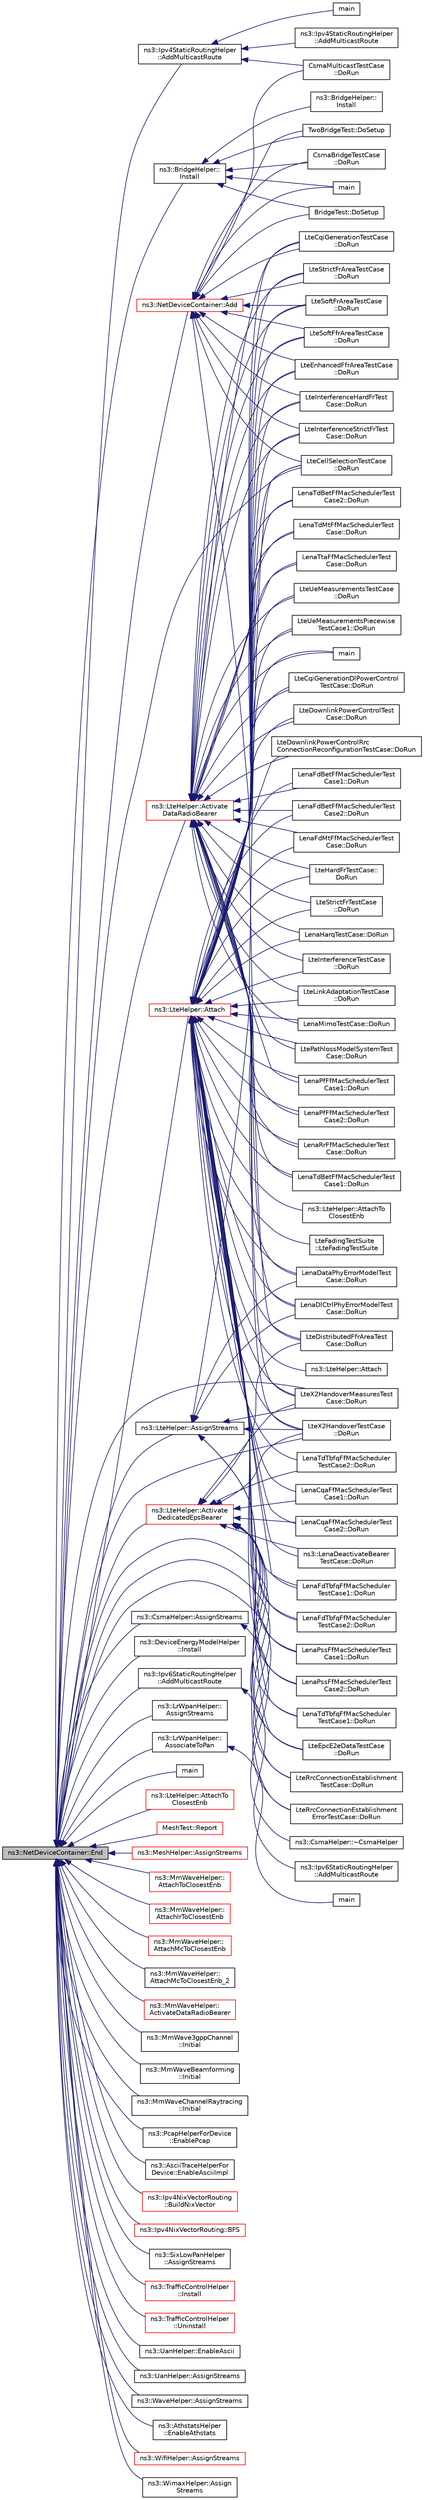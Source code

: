 digraph "ns3::NetDeviceContainer::End"
{
  edge [fontname="Helvetica",fontsize="10",labelfontname="Helvetica",labelfontsize="10"];
  node [fontname="Helvetica",fontsize="10",shape=record];
  rankdir="LR";
  Node1 [label="ns3::NetDeviceContainer::End",height=0.2,width=0.4,color="black", fillcolor="grey75", style="filled", fontcolor="black"];
  Node1 -> Node2 [dir="back",color="midnightblue",fontsize="10",style="solid"];
  Node2 [label="ns3::BridgeHelper::\lInstall",height=0.2,width=0.4,color="black", fillcolor="white", style="filled",URL="$d5/d19/classns3_1_1BridgeHelper.html#aba53f6381b7adda00d9163840b072fa6"];
  Node2 -> Node3 [dir="back",color="midnightblue",fontsize="10",style="solid"];
  Node3 [label="main",height=0.2,width=0.4,color="black", fillcolor="white", style="filled",URL="$d0/d88/csma-bridge-one-hop_8cc.html#a0ddf1224851353fc92bfbff6f499fa97"];
  Node2 -> Node4 [dir="back",color="midnightblue",fontsize="10",style="solid"];
  Node4 [label="ns3::BridgeHelper::\lInstall",height=0.2,width=0.4,color="black", fillcolor="white", style="filled",URL="$d5/d19/classns3_1_1BridgeHelper.html#af7ce2cef48c2beb4b280d74f22663b6c"];
  Node2 -> Node5 [dir="back",color="midnightblue",fontsize="10",style="solid"];
  Node5 [label="BridgeTest::DoSetup",height=0.2,width=0.4,color="black", fillcolor="white", style="filled",URL="$d8/d8a/classBridgeTest.html#a4d88ad6e9248541478917f836cf52b78",tooltip="Implementation to do any local setup required for this TestCase. "];
  Node2 -> Node6 [dir="back",color="midnightblue",fontsize="10",style="solid"];
  Node6 [label="TwoBridgeTest::DoSetup",height=0.2,width=0.4,color="black", fillcolor="white", style="filled",URL="$d9/d58/classTwoBridgeTest.html#aeff92a896b2e27f3eba2dcefd50b5f69",tooltip="Implementation to do any local setup required for this TestCase. "];
  Node2 -> Node7 [dir="back",color="midnightblue",fontsize="10",style="solid"];
  Node7 [label="CsmaBridgeTestCase\l::DoRun",height=0.2,width=0.4,color="black", fillcolor="white", style="filled",URL="$db/d8b/classCsmaBridgeTestCase.html#a418aed79734ecaf7b1d0be507ff3d580",tooltip="Implementation to actually run this TestCase. "];
  Node1 -> Node8 [dir="back",color="midnightblue",fontsize="10",style="solid"];
  Node8 [label="ns3::CsmaHelper::AssignStreams",height=0.2,width=0.4,color="black", fillcolor="white", style="filled",URL="$d9/dbd/classns3_1_1CsmaHelper.html#aa1035ef9d1962a37b9c1f3535a5b1491"];
  Node8 -> Node9 [dir="back",color="midnightblue",fontsize="10",style="solid"];
  Node9 [label="ns3::CsmaHelper::~CsmaHelper",height=0.2,width=0.4,color="black", fillcolor="white", style="filled",URL="$d9/dbd/classns3_1_1CsmaHelper.html#a23c9e7b9cdf983cabc9a6783c340f49e"];
  Node1 -> Node10 [dir="back",color="midnightblue",fontsize="10",style="solid"];
  Node10 [label="ns3::DeviceEnergyModelHelper\l::Install",height=0.2,width=0.4,color="black", fillcolor="white", style="filled",URL="$d5/d68/classns3_1_1DeviceEnergyModelHelper.html#a11fe4216c2fdf2442cf2109b9e5eee21"];
  Node1 -> Node11 [dir="back",color="midnightblue",fontsize="10",style="solid"];
  Node11 [label="ns3::Ipv4StaticRoutingHelper\l::AddMulticastRoute",height=0.2,width=0.4,color="black", fillcolor="white", style="filled",URL="$d5/d6c/classns3_1_1Ipv4StaticRoutingHelper.html#aa8d55f28361e24aefb961fe2eddc2192",tooltip="Add a multicast route to a node and net device using explicit Ptr<Node> and Ptr<NetDevice> ..."];
  Node11 -> Node12 [dir="back",color="midnightblue",fontsize="10",style="solid"];
  Node12 [label="main",height=0.2,width=0.4,color="black", fillcolor="white", style="filled",URL="$dd/dac/csma-multicast_8cc.html#a0ddf1224851353fc92bfbff6f499fa97"];
  Node11 -> Node13 [dir="back",color="midnightblue",fontsize="10",style="solid"];
  Node13 [label="ns3::Ipv4StaticRoutingHelper\l::AddMulticastRoute",height=0.2,width=0.4,color="black", fillcolor="white", style="filled",URL="$d5/d6c/classns3_1_1Ipv4StaticRoutingHelper.html#a8f1c020b21aedf9fd8effcef3940b0f0",tooltip="Add a multicast route to a node and device using a Ptr<Node> and a name string previously associated ..."];
  Node11 -> Node14 [dir="back",color="midnightblue",fontsize="10",style="solid"];
  Node14 [label="CsmaMulticastTestCase\l::DoRun",height=0.2,width=0.4,color="black", fillcolor="white", style="filled",URL="$df/d8a/classCsmaMulticastTestCase.html#a1251df8e18b5cc31f4aa6f88bda7ffd5",tooltip="Implementation to actually run this TestCase. "];
  Node1 -> Node15 [dir="back",color="midnightblue",fontsize="10",style="solid"];
  Node15 [label="ns3::Ipv6StaticRoutingHelper\l::AddMulticastRoute",height=0.2,width=0.4,color="black", fillcolor="white", style="filled",URL="$d1/d76/classns3_1_1Ipv6StaticRoutingHelper.html#a65007098b4ba329479010f5bbba3eb90",tooltip="Add a multicast route to a node and net device using explicit Ptr<Node> and Ptr<NetDevice> ..."];
  Node15 -> Node16 [dir="back",color="midnightblue",fontsize="10",style="solid"];
  Node16 [label="ns3::Ipv6StaticRoutingHelper\l::AddMulticastRoute",height=0.2,width=0.4,color="black", fillcolor="white", style="filled",URL="$d1/d76/classns3_1_1Ipv6StaticRoutingHelper.html#a0712124ec79872a665e3532d43c1e640",tooltip="Add a multicast route to a node and device using a Ptr<Node> and a name string previously associated ..."];
  Node1 -> Node17 [dir="back",color="midnightblue",fontsize="10",style="solid"];
  Node17 [label="ns3::LrWpanHelper::\lAssignStreams",height=0.2,width=0.4,color="black", fillcolor="white", style="filled",URL="$d7/de8/classns3_1_1LrWpanHelper.html#ac1d1e4e6c469b77f40a54a452f2d8edc"];
  Node1 -> Node18 [dir="back",color="midnightblue",fontsize="10",style="solid"];
  Node18 [label="ns3::LrWpanHelper::\lAssociateToPan",height=0.2,width=0.4,color="black", fillcolor="white", style="filled",URL="$d7/de8/classns3_1_1LrWpanHelper.html#a3721e2624f82dfe56f03f1764afe3a07",tooltip="Associate the nodes to the same PAN. "];
  Node18 -> Node19 [dir="back",color="midnightblue",fontsize="10",style="solid"];
  Node19 [label="main",height=0.2,width=0.4,color="black", fillcolor="white", style="filled",URL="$d5/d7d/example-ping-lr-wpan_8cc.html#a3c04138a5bfe5d72780bb7e82a18e627"];
  Node1 -> Node20 [dir="back",color="midnightblue",fontsize="10",style="solid"];
  Node20 [label="main",height=0.2,width=0.4,color="black", fillcolor="white", style="filled",URL="$da/d10/lena-dual-stripe_8cc.html#a0ddf1224851353fc92bfbff6f499fa97"];
  Node1 -> Node21 [dir="back",color="midnightblue",fontsize="10",style="solid"];
  Node21 [label="ns3::LteHelper::Attach",height=0.2,width=0.4,color="red", fillcolor="white", style="filled",URL="$d6/d63/classns3_1_1LteHelper.html#a9466743f826aa2652a87907b7f0a1c87",tooltip="Enables automatic attachment of a set of UE devices to a suitable cell using Idle mode initial cell s..."];
  Node21 -> Node22 [dir="back",color="midnightblue",fontsize="10",style="solid"];
  Node22 [label="main",height=0.2,width=0.4,color="black", fillcolor="white", style="filled",URL="$d5/d9b/lena-cqi-threshold_8cc.html#a0ddf1224851353fc92bfbff6f499fa97"];
  Node21 -> Node23 [dir="back",color="midnightblue",fontsize="10",style="solid"];
  Node23 [label="ns3::LteHelper::Attach",height=0.2,width=0.4,color="black", fillcolor="white", style="filled",URL="$d6/d63/classns3_1_1LteHelper.html#a4a7c7da76f4cbcb83bafc73c90f1d270",tooltip="Manual attachment of a set of UE devices to the network via a given eNodeB. "];
  Node21 -> Node24 [dir="back",color="midnightblue",fontsize="10",style="solid"];
  Node24 [label="ns3::LteHelper::AttachTo\lClosestEnb",height=0.2,width=0.4,color="black", fillcolor="white", style="filled",URL="$d6/d63/classns3_1_1LteHelper.html#a53c58a26c1e017b8116e86d82d5897bb",tooltip="Manual attachment of a UE device to the network via the closest eNodeB (with respect to distance) amo..."];
  Node21 -> Node25 [dir="back",color="midnightblue",fontsize="10",style="solid"];
  Node25 [label="LteCellSelectionTestCase\l::DoRun",height=0.2,width=0.4,color="black", fillcolor="white", style="filled",URL="$d3/d21/classLteCellSelectionTestCase.html#a2ad9dadf26f7beb5d3ed1c6dfbcef90a",tooltip="Setup the simulation according to the configuration set by the class constructor, run it..."];
  Node21 -> Node26 [dir="back",color="midnightblue",fontsize="10",style="solid"];
  Node26 [label="LenaCqaFfMacSchedulerTest\lCase1::DoRun",height=0.2,width=0.4,color="black", fillcolor="white", style="filled",URL="$d2/d5c/classLenaCqaFfMacSchedulerTestCase1.html#a91b3e2ef4ff292dbeda5559ff0eae1e6",tooltip="Implementation to actually run this TestCase. "];
  Node21 -> Node27 [dir="back",color="midnightblue",fontsize="10",style="solid"];
  Node27 [label="LenaCqaFfMacSchedulerTest\lCase2::DoRun",height=0.2,width=0.4,color="black", fillcolor="white", style="filled",URL="$d4/d7d/classLenaCqaFfMacSchedulerTestCase2.html#a773e8490a80a3afe50adf54d713d3e4a",tooltip="Implementation to actually run this TestCase. "];
  Node21 -> Node28 [dir="back",color="midnightblue",fontsize="10",style="solid"];
  Node28 [label="LteCqiGenerationTestCase\l::DoRun",height=0.2,width=0.4,color="black", fillcolor="white", style="filled",URL="$d6/d58/classLteCqiGenerationTestCase.html#a263a0f3670c23e42ed3feb7d353bdd09",tooltip="Implementation to actually run this TestCase. "];
  Node21 -> Node29 [dir="back",color="midnightblue",fontsize="10",style="solid"];
  Node29 [label="LteCqiGenerationDlPowerControl\lTestCase::DoRun",height=0.2,width=0.4,color="black", fillcolor="white", style="filled",URL="$d0/d70/classLteCqiGenerationDlPowerControlTestCase.html#a8a6ba5e52123fc8ed0deb9014a8b0591",tooltip="Implementation to actually run this TestCase. "];
  Node21 -> Node30 [dir="back",color="midnightblue",fontsize="10",style="solid"];
  Node30 [label="ns3::LenaDeactivateBearer\lTestCase::DoRun",height=0.2,width=0.4,color="black", fillcolor="white", style="filled",URL="$d4/d2f/classns3_1_1LenaDeactivateBearerTestCase.html#a214d777e46f96b701efdfd360871f53f",tooltip="Implementation to actually run this TestCase. "];
  Node21 -> Node31 [dir="back",color="midnightblue",fontsize="10",style="solid"];
  Node31 [label="LteDownlinkPowerControlTest\lCase::DoRun",height=0.2,width=0.4,color="black", fillcolor="white", style="filled",URL="$dd/d8d/classLteDownlinkPowerControlTestCase.html#a2eb1e31f7313f51061d8aa950d3f4268",tooltip="Implementation to actually run this TestCase. "];
  Node21 -> Node32 [dir="back",color="midnightblue",fontsize="10",style="solid"];
  Node32 [label="LteDownlinkPowerControlRrc\lConnectionReconfigurationTestCase::DoRun",height=0.2,width=0.4,color="black", fillcolor="white", style="filled",URL="$dd/d20/classLteDownlinkPowerControlRrcConnectionReconfigurationTestCase.html#a3f7be434747a85c448ade6fc4500d552",tooltip="Implementation to actually run this TestCase. "];
  Node21 -> Node33 [dir="back",color="midnightblue",fontsize="10",style="solid"];
  Node33 [label="LteFadingTestSuite\l::LteFadingTestSuite",height=0.2,width=0.4,color="black", fillcolor="white", style="filled",URL="$da/d7a/classLteFadingTestSuite.html#aa8f5d146edf68b18fe52196168dcbf90"];
  Node21 -> Node34 [dir="back",color="midnightblue",fontsize="10",style="solid"];
  Node34 [label="LenaFdBetFfMacSchedulerTest\lCase1::DoRun",height=0.2,width=0.4,color="black", fillcolor="white", style="filled",URL="$de/d24/classLenaFdBetFfMacSchedulerTestCase1.html#a21b7a9f396adcc1ab24ddefc919345f2",tooltip="Implementation to actually run this TestCase. "];
  Node21 -> Node35 [dir="back",color="midnightblue",fontsize="10",style="solid"];
  Node35 [label="LenaFdBetFfMacSchedulerTest\lCase2::DoRun",height=0.2,width=0.4,color="black", fillcolor="white", style="filled",URL="$d5/de5/classLenaFdBetFfMacSchedulerTestCase2.html#a51c587a50f2087be7c3950f4d2d82852",tooltip="Implementation to actually run this TestCase. "];
  Node21 -> Node36 [dir="back",color="midnightblue",fontsize="10",style="solid"];
  Node36 [label="LenaFdMtFfMacSchedulerTest\lCase::DoRun",height=0.2,width=0.4,color="black", fillcolor="white", style="filled",URL="$d6/dbd/classLenaFdMtFfMacSchedulerTestCase.html#a5cfc445b7daa4a02df317b46ee007f1a",tooltip="Implementation to actually run this TestCase. "];
  Node21 -> Node37 [dir="back",color="midnightblue",fontsize="10",style="solid"];
  Node37 [label="LenaFdTbfqFfMacScheduler\lTestCase1::DoRun",height=0.2,width=0.4,color="black", fillcolor="white", style="filled",URL="$d8/d07/classLenaFdTbfqFfMacSchedulerTestCase1.html#ae0536bf54d4e05fbf3600c1654c14cc0",tooltip="Implementation to actually run this TestCase. "];
  Node21 -> Node38 [dir="back",color="midnightblue",fontsize="10",style="solid"];
  Node38 [label="LenaFdTbfqFfMacScheduler\lTestCase2::DoRun",height=0.2,width=0.4,color="black", fillcolor="white", style="filled",URL="$d4/da3/classLenaFdTbfqFfMacSchedulerTestCase2.html#a2e43d4f9483463dffa86410a1ce47140",tooltip="Implementation to actually run this TestCase. "];
  Node21 -> Node39 [dir="back",color="midnightblue",fontsize="10",style="solid"];
  Node39 [label="LteHardFrTestCase::\lDoRun",height=0.2,width=0.4,color="black", fillcolor="white", style="filled",URL="$d3/d19/classLteHardFrTestCase.html#a7267927f1ffb7acff88742eb33ab2e3c",tooltip="Implementation to actually run this TestCase. "];
  Node21 -> Node40 [dir="back",color="midnightblue",fontsize="10",style="solid"];
  Node40 [label="LteStrictFrTestCase\l::DoRun",height=0.2,width=0.4,color="black", fillcolor="white", style="filled",URL="$d7/d86/classLteStrictFrTestCase.html#afd223c9e5a1d3e14a244303963e21425",tooltip="Implementation to actually run this TestCase. "];
  Node21 -> Node41 [dir="back",color="midnightblue",fontsize="10",style="solid"];
  Node41 [label="LteStrictFrAreaTestCase\l::DoRun",height=0.2,width=0.4,color="black", fillcolor="white", style="filled",URL="$df/d79/classLteStrictFrAreaTestCase.html#a61e945e04c3b10a50c2f484198199b49",tooltip="Implementation to actually run this TestCase. "];
  Node21 -> Node42 [dir="back",color="midnightblue",fontsize="10",style="solid"];
  Node42 [label="LteSoftFrAreaTestCase\l::DoRun",height=0.2,width=0.4,color="black", fillcolor="white", style="filled",URL="$de/df4/classLteSoftFrAreaTestCase.html#ae0df301b6c0f1a80a0145746b15a109c",tooltip="Implementation to actually run this TestCase. "];
  Node21 -> Node43 [dir="back",color="midnightblue",fontsize="10",style="solid"];
  Node43 [label="LteSoftFfrAreaTestCase\l::DoRun",height=0.2,width=0.4,color="black", fillcolor="white", style="filled",URL="$d5/df1/classLteSoftFfrAreaTestCase.html#aaf88ccad780563fc6394cd97ec9328d4",tooltip="Implementation to actually run this TestCase. "];
  Node21 -> Node44 [dir="back",color="midnightblue",fontsize="10",style="solid"];
  Node44 [label="LteEnhancedFfrAreaTestCase\l::DoRun",height=0.2,width=0.4,color="black", fillcolor="white", style="filled",URL="$dc/d2a/classLteEnhancedFfrAreaTestCase.html#aa242a1923952a50df92c3e291f1ca8a6",tooltip="Implementation to actually run this TestCase. "];
  Node21 -> Node45 [dir="back",color="midnightblue",fontsize="10",style="solid"];
  Node45 [label="LteDistributedFfrAreaTest\lCase::DoRun",height=0.2,width=0.4,color="black", fillcolor="white", style="filled",URL="$d7/d87/classLteDistributedFfrAreaTestCase.html#a1a386a39f2ddc3d22b17a134b775e2b7",tooltip="Implementation to actually run this TestCase. "];
  Node21 -> Node46 [dir="back",color="midnightblue",fontsize="10",style="solid"];
  Node46 [label="LenaHarqTestCase::DoRun",height=0.2,width=0.4,color="black", fillcolor="white", style="filled",URL="$dc/d87/classLenaHarqTestCase.html#a77a86faca2ff6021e971516d82ea0533",tooltip="Implementation to actually run this TestCase. "];
  Node21 -> Node47 [dir="back",color="midnightblue",fontsize="10",style="solid"];
  Node47 [label="LteInterferenceHardFrTest\lCase::DoRun",height=0.2,width=0.4,color="black", fillcolor="white", style="filled",URL="$d5/d60/classLteInterferenceHardFrTestCase.html#a2967abd43e38abed8a9d85d51c59937b",tooltip="Implementation to actually run this TestCase. "];
  Node21 -> Node48 [dir="back",color="midnightblue",fontsize="10",style="solid"];
  Node48 [label="LteInterferenceStrictFrTest\lCase::DoRun",height=0.2,width=0.4,color="black", fillcolor="white", style="filled",URL="$d6/da6/classLteInterferenceStrictFrTestCase.html#a8c8428c04ea0f4a892f289bb8423da52",tooltip="Implementation to actually run this TestCase. "];
  Node21 -> Node49 [dir="back",color="midnightblue",fontsize="10",style="solid"];
  Node49 [label="LteInterferenceTestCase\l::DoRun",height=0.2,width=0.4,color="black", fillcolor="white", style="filled",URL="$d8/d09/classLteInterferenceTestCase.html#adc059d120a4d9effd2ca5f6fecaae31a",tooltip="Implementation to actually run this TestCase. "];
  Node21 -> Node50 [dir="back",color="midnightblue",fontsize="10",style="solid"];
  Node50 [label="LteLinkAdaptationTestCase\l::DoRun",height=0.2,width=0.4,color="black", fillcolor="white", style="filled",URL="$d6/df3/classLteLinkAdaptationTestCase.html#a2310163be7e860827f18fce7fd100649",tooltip="Implementation to actually run this TestCase. "];
  Node21 -> Node51 [dir="back",color="midnightblue",fontsize="10",style="solid"];
  Node51 [label="LenaMimoTestCase::DoRun",height=0.2,width=0.4,color="black", fillcolor="white", style="filled",URL="$d4/d7e/classLenaMimoTestCase.html#a5479f5cb1621e84f8d28b4779f3e3b7c",tooltip="Implementation to actually run this TestCase. "];
  Node21 -> Node52 [dir="back",color="midnightblue",fontsize="10",style="solid"];
  Node52 [label="LtePathlossModelSystemTest\lCase::DoRun",height=0.2,width=0.4,color="black", fillcolor="white", style="filled",URL="$d2/d51/classLtePathlossModelSystemTestCase.html#a6cf8d23b5eab69a72e893419bbd13c1b",tooltip="Implementation to actually run this TestCase. "];
  Node21 -> Node53 [dir="back",color="midnightblue",fontsize="10",style="solid"];
  Node53 [label="LenaPfFfMacSchedulerTest\lCase1::DoRun",height=0.2,width=0.4,color="black", fillcolor="white", style="filled",URL="$df/d47/classLenaPfFfMacSchedulerTestCase1.html#a34e366045d568d5a38bedfeebbf72b79",tooltip="Implementation to actually run this TestCase. "];
  Node21 -> Node54 [dir="back",color="midnightblue",fontsize="10",style="solid"];
  Node54 [label="LenaPfFfMacSchedulerTest\lCase2::DoRun",height=0.2,width=0.4,color="black", fillcolor="white", style="filled",URL="$d9/dd8/classLenaPfFfMacSchedulerTestCase2.html#a693c0eff7472d9b3bb12f1f95e46253b",tooltip="Implementation to actually run this TestCase. "];
  Node21 -> Node55 [dir="back",color="midnightblue",fontsize="10",style="solid"];
  Node55 [label="LenaDataPhyErrorModelTest\lCase::DoRun",height=0.2,width=0.4,color="black", fillcolor="white", style="filled",URL="$d0/dbb/classLenaDataPhyErrorModelTestCase.html#a363738c5b8d73b6b3398dc526faf7792",tooltip="Implementation to actually run this TestCase. "];
  Node21 -> Node56 [dir="back",color="midnightblue",fontsize="10",style="solid"];
  Node56 [label="LenaDlCtrlPhyErrorModelTest\lCase::DoRun",height=0.2,width=0.4,color="black", fillcolor="white", style="filled",URL="$db/d32/classLenaDlCtrlPhyErrorModelTestCase.html#a1fb7c0a2adfe1083d7e0883b866b0954",tooltip="Implementation to actually run this TestCase. "];
  Node21 -> Node57 [dir="back",color="midnightblue",fontsize="10",style="solid"];
  Node57 [label="LenaPssFfMacSchedulerTest\lCase1::DoRun",height=0.2,width=0.4,color="black", fillcolor="white", style="filled",URL="$de/d58/classLenaPssFfMacSchedulerTestCase1.html#a82b48ffdd476a2c0b5b111aaa2702fc9",tooltip="Implementation to actually run this TestCase. "];
  Node21 -> Node58 [dir="back",color="midnightblue",fontsize="10",style="solid"];
  Node58 [label="LenaPssFfMacSchedulerTest\lCase2::DoRun",height=0.2,width=0.4,color="black", fillcolor="white", style="filled",URL="$dd/db8/classLenaPssFfMacSchedulerTestCase2.html#aff2e955c075aacd1f05d38b81ace0c3a",tooltip="Implementation to actually run this TestCase. "];
  Node21 -> Node59 [dir="back",color="midnightblue",fontsize="10",style="solid"];
  Node59 [label="LenaRrFfMacSchedulerTest\lCase::DoRun",height=0.2,width=0.4,color="black", fillcolor="white", style="filled",URL="$df/d0d/classLenaRrFfMacSchedulerTestCase.html#a1e221eff047ec55f7f1d36daab1f1d91",tooltip="Implementation to actually run this TestCase. "];
  Node21 -> Node60 [dir="back",color="midnightblue",fontsize="10",style="solid"];
  Node60 [label="LenaTdBetFfMacSchedulerTest\lCase1::DoRun",height=0.2,width=0.4,color="black", fillcolor="white", style="filled",URL="$d5/d5a/classLenaTdBetFfMacSchedulerTestCase1.html#a7d559a1158bc847fbf816ed856b7b8eb",tooltip="Implementation to actually run this TestCase. "];
  Node21 -> Node61 [dir="back",color="midnightblue",fontsize="10",style="solid"];
  Node61 [label="LenaTdBetFfMacSchedulerTest\lCase2::DoRun",height=0.2,width=0.4,color="black", fillcolor="white", style="filled",URL="$d7/d98/classLenaTdBetFfMacSchedulerTestCase2.html#a57f91550eee3286bec279c76f9ab8a19",tooltip="Implementation to actually run this TestCase. "];
  Node21 -> Node62 [dir="back",color="midnightblue",fontsize="10",style="solid"];
  Node62 [label="LenaTdMtFfMacSchedulerTest\lCase::DoRun",height=0.2,width=0.4,color="black", fillcolor="white", style="filled",URL="$d8/d9a/classLenaTdMtFfMacSchedulerTestCase.html#a58d638cd7e72948bb9956cd770eb053f",tooltip="Implementation to actually run this TestCase. "];
  Node21 -> Node63 [dir="back",color="midnightblue",fontsize="10",style="solid"];
  Node63 [label="LenaTdTbfqFfMacScheduler\lTestCase1::DoRun",height=0.2,width=0.4,color="black", fillcolor="white", style="filled",URL="$db/de2/classLenaTdTbfqFfMacSchedulerTestCase1.html#a7cc404c3537ef82bd8c4d8ebee0af929",tooltip="Implementation to actually run this TestCase. "];
  Node21 -> Node64 [dir="back",color="midnightblue",fontsize="10",style="solid"];
  Node64 [label="LenaTdTbfqFfMacScheduler\lTestCase2::DoRun",height=0.2,width=0.4,color="black", fillcolor="white", style="filled",URL="$d0/d1c/classLenaTdTbfqFfMacSchedulerTestCase2.html#a4029c5006bf9136e36d90101934b1db0",tooltip="Implementation to actually run this TestCase. "];
  Node21 -> Node65 [dir="back",color="midnightblue",fontsize="10",style="solid"];
  Node65 [label="LenaTtaFfMacSchedulerTest\lCase::DoRun",height=0.2,width=0.4,color="black", fillcolor="white", style="filled",URL="$db/dc7/classLenaTtaFfMacSchedulerTestCase.html#a6c4a3631833e54ea62e6c454e937348a",tooltip="Implementation to actually run this TestCase. "];
  Node21 -> Node66 [dir="back",color="midnightblue",fontsize="10",style="solid"];
  Node66 [label="LteUeMeasurementsTestCase\l::DoRun",height=0.2,width=0.4,color="black", fillcolor="white", style="filled",URL="$da/d83/classLteUeMeasurementsTestCase.html#a6ead76e605e0d03f6e9ea74b6bf608aa",tooltip="Implementation to actually run this TestCase. "];
  Node21 -> Node67 [dir="back",color="midnightblue",fontsize="10",style="solid"];
  Node67 [label="LteUeMeasurementsPiecewise\lTestCase1::DoRun",height=0.2,width=0.4,color="black", fillcolor="white", style="filled",URL="$d4/d22/classLteUeMeasurementsPiecewiseTestCase1.html#a76f2ad9d43e2fb22c37e4e8763296a5f",tooltip="Setup the simulation with the intended UE measurement reporting configuration, run it..."];
  Node21 -> Node68 [dir="back",color="midnightblue",fontsize="10",style="solid"];
  Node68 [label="LteEpcE2eDataTestCase\l::DoRun",height=0.2,width=0.4,color="black", fillcolor="white", style="filled",URL="$de/d92/classLteEpcE2eDataTestCase.html#a7b55bb639cd07d8b68365444a4cea639",tooltip="Implementation to actually run this TestCase. "];
  Node21 -> Node69 [dir="back",color="midnightblue",fontsize="10",style="solid"];
  Node69 [label="LteX2HandoverMeasuresTest\lCase::DoRun",height=0.2,width=0.4,color="black", fillcolor="white", style="filled",URL="$dd/d82/classLteX2HandoverMeasuresTestCase.html#a6aefe1e71df347688687fb5d8dd54104",tooltip="Implementation to actually run this TestCase. "];
  Node21 -> Node70 [dir="back",color="midnightblue",fontsize="10",style="solid"];
  Node70 [label="LteX2HandoverTestCase\l::DoRun",height=0.2,width=0.4,color="black", fillcolor="white", style="filled",URL="$d4/d48/classLteX2HandoverTestCase.html#a5d77d6fbe61da649203846d4617b4716",tooltip="Implementation to actually run this TestCase. "];
  Node1 -> Node71 [dir="back",color="midnightblue",fontsize="10",style="solid"];
  Node71 [label="ns3::LteHelper::AttachTo\lClosestEnb",height=0.2,width=0.4,color="red", fillcolor="white", style="filled",URL="$d6/d63/classns3_1_1LteHelper.html#af1e68c53f22b705f1c41753558240999",tooltip="Manual attachment of a set of UE devices to the network via the closest eNodeB (with respect to dista..."];
  Node1 -> Node72 [dir="back",color="midnightblue",fontsize="10",style="solid"];
  Node72 [label="ns3::LteHelper::Activate\lDedicatedEpsBearer",height=0.2,width=0.4,color="red", fillcolor="white", style="filled",URL="$d6/d63/classns3_1_1LteHelper.html#af28041edd4c96bde1a2e07c90e363dcc"];
  Node72 -> Node26 [dir="back",color="midnightblue",fontsize="10",style="solid"];
  Node72 -> Node27 [dir="back",color="midnightblue",fontsize="10",style="solid"];
  Node72 -> Node30 [dir="back",color="midnightblue",fontsize="10",style="solid"];
  Node72 -> Node37 [dir="back",color="midnightblue",fontsize="10",style="solid"];
  Node72 -> Node38 [dir="back",color="midnightblue",fontsize="10",style="solid"];
  Node72 -> Node45 [dir="back",color="midnightblue",fontsize="10",style="solid"];
  Node72 -> Node57 [dir="back",color="midnightblue",fontsize="10",style="solid"];
  Node72 -> Node58 [dir="back",color="midnightblue",fontsize="10",style="solid"];
  Node72 -> Node63 [dir="back",color="midnightblue",fontsize="10",style="solid"];
  Node72 -> Node64 [dir="back",color="midnightblue",fontsize="10",style="solid"];
  Node72 -> Node68 [dir="back",color="midnightblue",fontsize="10",style="solid"];
  Node72 -> Node69 [dir="back",color="midnightblue",fontsize="10",style="solid"];
  Node72 -> Node70 [dir="back",color="midnightblue",fontsize="10",style="solid"];
  Node1 -> Node73 [dir="back",color="midnightblue",fontsize="10",style="solid"];
  Node73 [label="ns3::LteHelper::Activate\lDataRadioBearer",height=0.2,width=0.4,color="red", fillcolor="white", style="filled",URL="$d6/d63/classns3_1_1LteHelper.html#ac896e16cf162e4beeaa292d39ab1b700"];
  Node73 -> Node22 [dir="back",color="midnightblue",fontsize="10",style="solid"];
  Node73 -> Node28 [dir="back",color="midnightblue",fontsize="10",style="solid"];
  Node73 -> Node29 [dir="back",color="midnightblue",fontsize="10",style="solid"];
  Node73 -> Node31 [dir="back",color="midnightblue",fontsize="10",style="solid"];
  Node73 -> Node32 [dir="back",color="midnightblue",fontsize="10",style="solid"];
  Node73 -> Node34 [dir="back",color="midnightblue",fontsize="10",style="solid"];
  Node73 -> Node35 [dir="back",color="midnightblue",fontsize="10",style="solid"];
  Node73 -> Node36 [dir="back",color="midnightblue",fontsize="10",style="solid"];
  Node73 -> Node39 [dir="back",color="midnightblue",fontsize="10",style="solid"];
  Node73 -> Node40 [dir="back",color="midnightblue",fontsize="10",style="solid"];
  Node73 -> Node41 [dir="back",color="midnightblue",fontsize="10",style="solid"];
  Node73 -> Node42 [dir="back",color="midnightblue",fontsize="10",style="solid"];
  Node73 -> Node43 [dir="back",color="midnightblue",fontsize="10",style="solid"];
  Node73 -> Node44 [dir="back",color="midnightblue",fontsize="10",style="solid"];
  Node73 -> Node46 [dir="back",color="midnightblue",fontsize="10",style="solid"];
  Node73 -> Node47 [dir="back",color="midnightblue",fontsize="10",style="solid"];
  Node73 -> Node48 [dir="back",color="midnightblue",fontsize="10",style="solid"];
  Node73 -> Node49 [dir="back",color="midnightblue",fontsize="10",style="solid"];
  Node73 -> Node50 [dir="back",color="midnightblue",fontsize="10",style="solid"];
  Node73 -> Node51 [dir="back",color="midnightblue",fontsize="10",style="solid"];
  Node73 -> Node52 [dir="back",color="midnightblue",fontsize="10",style="solid"];
  Node73 -> Node53 [dir="back",color="midnightblue",fontsize="10",style="solid"];
  Node73 -> Node54 [dir="back",color="midnightblue",fontsize="10",style="solid"];
  Node73 -> Node55 [dir="back",color="midnightblue",fontsize="10",style="solid"];
  Node73 -> Node56 [dir="back",color="midnightblue",fontsize="10",style="solid"];
  Node73 -> Node59 [dir="back",color="midnightblue",fontsize="10",style="solid"];
  Node73 -> Node60 [dir="back",color="midnightblue",fontsize="10",style="solid"];
  Node73 -> Node61 [dir="back",color="midnightblue",fontsize="10",style="solid"];
  Node73 -> Node62 [dir="back",color="midnightblue",fontsize="10",style="solid"];
  Node73 -> Node65 [dir="back",color="midnightblue",fontsize="10",style="solid"];
  Node73 -> Node66 [dir="back",color="midnightblue",fontsize="10",style="solid"];
  Node73 -> Node67 [dir="back",color="midnightblue",fontsize="10",style="solid"];
  Node73 -> Node69 [dir="back",color="midnightblue",fontsize="10",style="solid"];
  Node73 -> Node70 [dir="back",color="midnightblue",fontsize="10",style="solid"];
  Node1 -> Node74 [dir="back",color="midnightblue",fontsize="10",style="solid"];
  Node74 [label="ns3::LteHelper::AssignStreams",height=0.2,width=0.4,color="black", fillcolor="white", style="filled",URL="$d6/d63/classns3_1_1LteHelper.html#ae90d941582aa49a1b28c9301ece35b07"];
  Node74 -> Node25 [dir="back",color="midnightblue",fontsize="10",style="solid"];
  Node74 -> Node55 [dir="back",color="midnightblue",fontsize="10",style="solid"];
  Node74 -> Node56 [dir="back",color="midnightblue",fontsize="10",style="solid"];
  Node74 -> Node75 [dir="back",color="midnightblue",fontsize="10",style="solid"];
  Node75 [label="LteRrcConnectionEstablishment\lTestCase::DoRun",height=0.2,width=0.4,color="black", fillcolor="white", style="filled",URL="$df/dad/classLteRrcConnectionEstablishmentTestCase.html#a2c32cab9b29852f42c4ad1e7b68068b2",tooltip="Implementation to actually run this TestCase. "];
  Node74 -> Node76 [dir="back",color="midnightblue",fontsize="10",style="solid"];
  Node76 [label="LteRrcConnectionEstablishment\lErrorTestCase::DoRun",height=0.2,width=0.4,color="black", fillcolor="white", style="filled",URL="$d3/d7a/classLteRrcConnectionEstablishmentErrorTestCase.html#adaffd410f878c9af5d8d4df0db31eeee",tooltip="Implementation to actually run this TestCase. "];
  Node74 -> Node69 [dir="back",color="midnightblue",fontsize="10",style="solid"];
  Node74 -> Node70 [dir="back",color="midnightblue",fontsize="10",style="solid"];
  Node1 -> Node25 [dir="back",color="midnightblue",fontsize="10",style="solid"];
  Node1 -> Node68 [dir="back",color="midnightblue",fontsize="10",style="solid"];
  Node1 -> Node75 [dir="back",color="midnightblue",fontsize="10",style="solid"];
  Node1 -> Node76 [dir="back",color="midnightblue",fontsize="10",style="solid"];
  Node1 -> Node69 [dir="back",color="midnightblue",fontsize="10",style="solid"];
  Node1 -> Node70 [dir="back",color="midnightblue",fontsize="10",style="solid"];
  Node1 -> Node77 [dir="back",color="midnightblue",fontsize="10",style="solid"];
  Node77 [label="MeshTest::Report",height=0.2,width=0.4,color="red", fillcolor="white", style="filled",URL="$da/dd3/classMeshTest.html#aceb70a8a164043db7a4249e239d07841",tooltip="Print mesh devices diagnostics. "];
  Node1 -> Node78 [dir="back",color="midnightblue",fontsize="10",style="solid"];
  Node78 [label="ns3::MeshHelper::AssignStreams",height=0.2,width=0.4,color="red", fillcolor="white", style="filled",URL="$dd/dd0/classns3_1_1MeshHelper.html#a93e9c88a375a86c621a494aafe68882e"];
  Node1 -> Node79 [dir="back",color="midnightblue",fontsize="10",style="solid"];
  Node79 [label="ns3::MmWaveHelper::\lAttachToClosestEnb",height=0.2,width=0.4,color="red", fillcolor="white", style="filled",URL="$dd/d6b/classns3_1_1MmWaveHelper.html#a202baea67b0af0d4fb6069de73766dc6"];
  Node1 -> Node80 [dir="back",color="midnightblue",fontsize="10",style="solid"];
  Node80 [label="ns3::MmWaveHelper::\lAttachIrToClosestEnb",height=0.2,width=0.4,color="red", fillcolor="white", style="filled",URL="$dd/d6b/classns3_1_1MmWaveHelper.html#ac3583459711ca8e019f1a6e58ec37c1f"];
  Node1 -> Node81 [dir="back",color="midnightblue",fontsize="10",style="solid"];
  Node81 [label="ns3::MmWaveHelper::\lAttachMcToClosestEnb",height=0.2,width=0.4,color="red", fillcolor="white", style="filled",URL="$dd/d6b/classns3_1_1MmWaveHelper.html#ab071490fd7b33a01933e274fa2a29415"];
  Node1 -> Node82 [dir="back",color="midnightblue",fontsize="10",style="solid"];
  Node82 [label="ns3::MmWaveHelper::\lAttachMcToClosestEnb_2",height=0.2,width=0.4,color="black", fillcolor="white", style="filled",URL="$dd/d6b/classns3_1_1MmWaveHelper.html#abb13627c4d58e805672cccebd7716559"];
  Node1 -> Node83 [dir="back",color="midnightblue",fontsize="10",style="solid"];
  Node83 [label="ns3::MmWaveHelper::\lActivateDataRadioBearer",height=0.2,width=0.4,color="red", fillcolor="white", style="filled",URL="$dd/d6b/classns3_1_1MmWaveHelper.html#a9178ae3493484a9582039bb14edb282a"];
  Node1 -> Node84 [dir="back",color="midnightblue",fontsize="10",style="solid"];
  Node84 [label="ns3::MmWave3gppChannel\l::Initial",height=0.2,width=0.4,color="black", fillcolor="white", style="filled",URL="$d5/d15/classns3_1_1MmWave3gppChannel.html#ad51205a072737028520bb1bf7d255050"];
  Node1 -> Node85 [dir="back",color="midnightblue",fontsize="10",style="solid"];
  Node85 [label="ns3::MmWaveBeamforming\l::Initial",height=0.2,width=0.4,color="black", fillcolor="white", style="filled",URL="$dc/d81/classns3_1_1MmWaveBeamforming.html#ae7312fc9736ab3afacab1f5ff45b211c"];
  Node1 -> Node86 [dir="back",color="midnightblue",fontsize="10",style="solid"];
  Node86 [label="ns3::MmWaveChannelRaytracing\l::Initial",height=0.2,width=0.4,color="black", fillcolor="white", style="filled",URL="$d1/d92/classns3_1_1MmWaveChannelRaytracing.html#a4d9bc726032d2738fb159b432816018d"];
  Node1 -> Node87 [dir="back",color="midnightblue",fontsize="10",style="solid"];
  Node87 [label="ns3::NetDeviceContainer::Add",height=0.2,width=0.4,color="red", fillcolor="white", style="filled",URL="$d9/d94/classns3_1_1NetDeviceContainer.html#a7ca8bc1d7ec00fd4fcc63869987fbda5",tooltip="Append the contents of another NetDeviceContainer to the end of this container. "];
  Node87 -> Node3 [dir="back",color="midnightblue",fontsize="10",style="solid"];
  Node87 -> Node5 [dir="back",color="midnightblue",fontsize="10",style="solid"];
  Node87 -> Node6 [dir="back",color="midnightblue",fontsize="10",style="solid"];
  Node87 -> Node25 [dir="back",color="midnightblue",fontsize="10",style="solid"];
  Node87 -> Node28 [dir="back",color="midnightblue",fontsize="10",style="solid"];
  Node87 -> Node41 [dir="back",color="midnightblue",fontsize="10",style="solid"];
  Node87 -> Node42 [dir="back",color="midnightblue",fontsize="10",style="solid"];
  Node87 -> Node43 [dir="back",color="midnightblue",fontsize="10",style="solid"];
  Node87 -> Node44 [dir="back",color="midnightblue",fontsize="10",style="solid"];
  Node87 -> Node45 [dir="back",color="midnightblue",fontsize="10",style="solid"];
  Node87 -> Node47 [dir="back",color="midnightblue",fontsize="10",style="solid"];
  Node87 -> Node48 [dir="back",color="midnightblue",fontsize="10",style="solid"];
  Node87 -> Node7 [dir="back",color="midnightblue",fontsize="10",style="solid"];
  Node87 -> Node14 [dir="back",color="midnightblue",fontsize="10",style="solid"];
  Node1 -> Node88 [dir="back",color="midnightblue",fontsize="10",style="solid"];
  Node88 [label="ns3::PcapHelperForDevice\l::EnablePcap",height=0.2,width=0.4,color="black", fillcolor="white", style="filled",URL="$d5/d03/classns3_1_1PcapHelperForDevice.html#ac900ad330cbebe256309600a44a57186",tooltip="Enable pcap output on each device in the container which is of the appropriate type. "];
  Node1 -> Node89 [dir="back",color="midnightblue",fontsize="10",style="solid"];
  Node89 [label="ns3::AsciiTraceHelperFor\lDevice::EnableAsciiImpl",height=0.2,width=0.4,color="black", fillcolor="white", style="filled",URL="$dd/daf/classns3_1_1AsciiTraceHelperForDevice.html#a4f7a3843f748e35fa582a8a6f22a9114",tooltip="Enable ascii trace output on each device in the container which is of the appropriate type (implement..."];
  Node1 -> Node90 [dir="back",color="midnightblue",fontsize="10",style="solid"];
  Node90 [label="ns3::Ipv4NixVectorRouting\l::BuildNixVector",height=0.2,width=0.4,color="red", fillcolor="white", style="filled",URL="$dd/db8/classns3_1_1Ipv4NixVectorRouting.html#ac797bda1b70ad4c4aa7e8d5729a50455"];
  Node1 -> Node91 [dir="back",color="midnightblue",fontsize="10",style="solid"];
  Node91 [label="ns3::Ipv4NixVectorRouting::BFS",height=0.2,width=0.4,color="red", fillcolor="white", style="filled",URL="$dd/db8/classns3_1_1Ipv4NixVectorRouting.html#aba4436060833304f21000470702da6d9"];
  Node1 -> Node92 [dir="back",color="midnightblue",fontsize="10",style="solid"];
  Node92 [label="ns3::SixLowPanHelper\l::AssignStreams",height=0.2,width=0.4,color="black", fillcolor="white", style="filled",URL="$de/d23/classns3_1_1SixLowPanHelper.html#aaf048f0cb28b5d43f576f39c8d4be6db"];
  Node1 -> Node93 [dir="back",color="midnightblue",fontsize="10",style="solid"];
  Node93 [label="ns3::TrafficControlHelper\l::Install",height=0.2,width=0.4,color="red", fillcolor="white", style="filled",URL="$d7/df9/classns3_1_1TrafficControlHelper.html#a0aa6a8e2fbb1c196589e16f48c99f0b9"];
  Node1 -> Node94 [dir="back",color="midnightblue",fontsize="10",style="solid"];
  Node94 [label="ns3::TrafficControlHelper\l::Uninstall",height=0.2,width=0.4,color="red", fillcolor="white", style="filled",URL="$d7/df9/classns3_1_1TrafficControlHelper.html#a84a2d6a074daccf9373e17b876420aae"];
  Node1 -> Node95 [dir="back",color="midnightblue",fontsize="10",style="solid"];
  Node95 [label="ns3::UanHelper::EnableAscii",height=0.2,width=0.4,color="black", fillcolor="white", style="filled",URL="$d3/d8d/classns3_1_1UanHelper.html#afb3901e0292a0b160606ebcbf5fdb2d9"];
  Node1 -> Node96 [dir="back",color="midnightblue",fontsize="10",style="solid"];
  Node96 [label="ns3::UanHelper::AssignStreams",height=0.2,width=0.4,color="black", fillcolor="white", style="filled",URL="$d3/d8d/classns3_1_1UanHelper.html#a90e299300025e5ed72cc2d15eec175a6"];
  Node1 -> Node97 [dir="back",color="midnightblue",fontsize="10",style="solid"];
  Node97 [label="ns3::WaveHelper::AssignStreams",height=0.2,width=0.4,color="black", fillcolor="white", style="filled",URL="$db/def/classns3_1_1WaveHelper.html#a0dfb77567421c264b7f227eb6b306dee"];
  Node1 -> Node98 [dir="back",color="midnightblue",fontsize="10",style="solid"];
  Node98 [label="ns3::AthstatsHelper\l::EnableAthstats",height=0.2,width=0.4,color="black", fillcolor="white", style="filled",URL="$d1/d3f/classns3_1_1AthstatsHelper.html#a052457ded163dc7915ba0d86f0eefca5"];
  Node1 -> Node99 [dir="back",color="midnightblue",fontsize="10",style="solid"];
  Node99 [label="ns3::WifiHelper::AssignStreams",height=0.2,width=0.4,color="red", fillcolor="white", style="filled",URL="$dc/d1d/classns3_1_1WifiHelper.html#ab29bf13f8726c2e0807a583bfea79777"];
  Node1 -> Node100 [dir="back",color="midnightblue",fontsize="10",style="solid"];
  Node100 [label="ns3::WimaxHelper::Assign\lStreams",height=0.2,width=0.4,color="black", fillcolor="white", style="filled",URL="$de/d08/classns3_1_1WimaxHelper.html#a336831569914bf3ab4617f6f49b59b50"];
}

